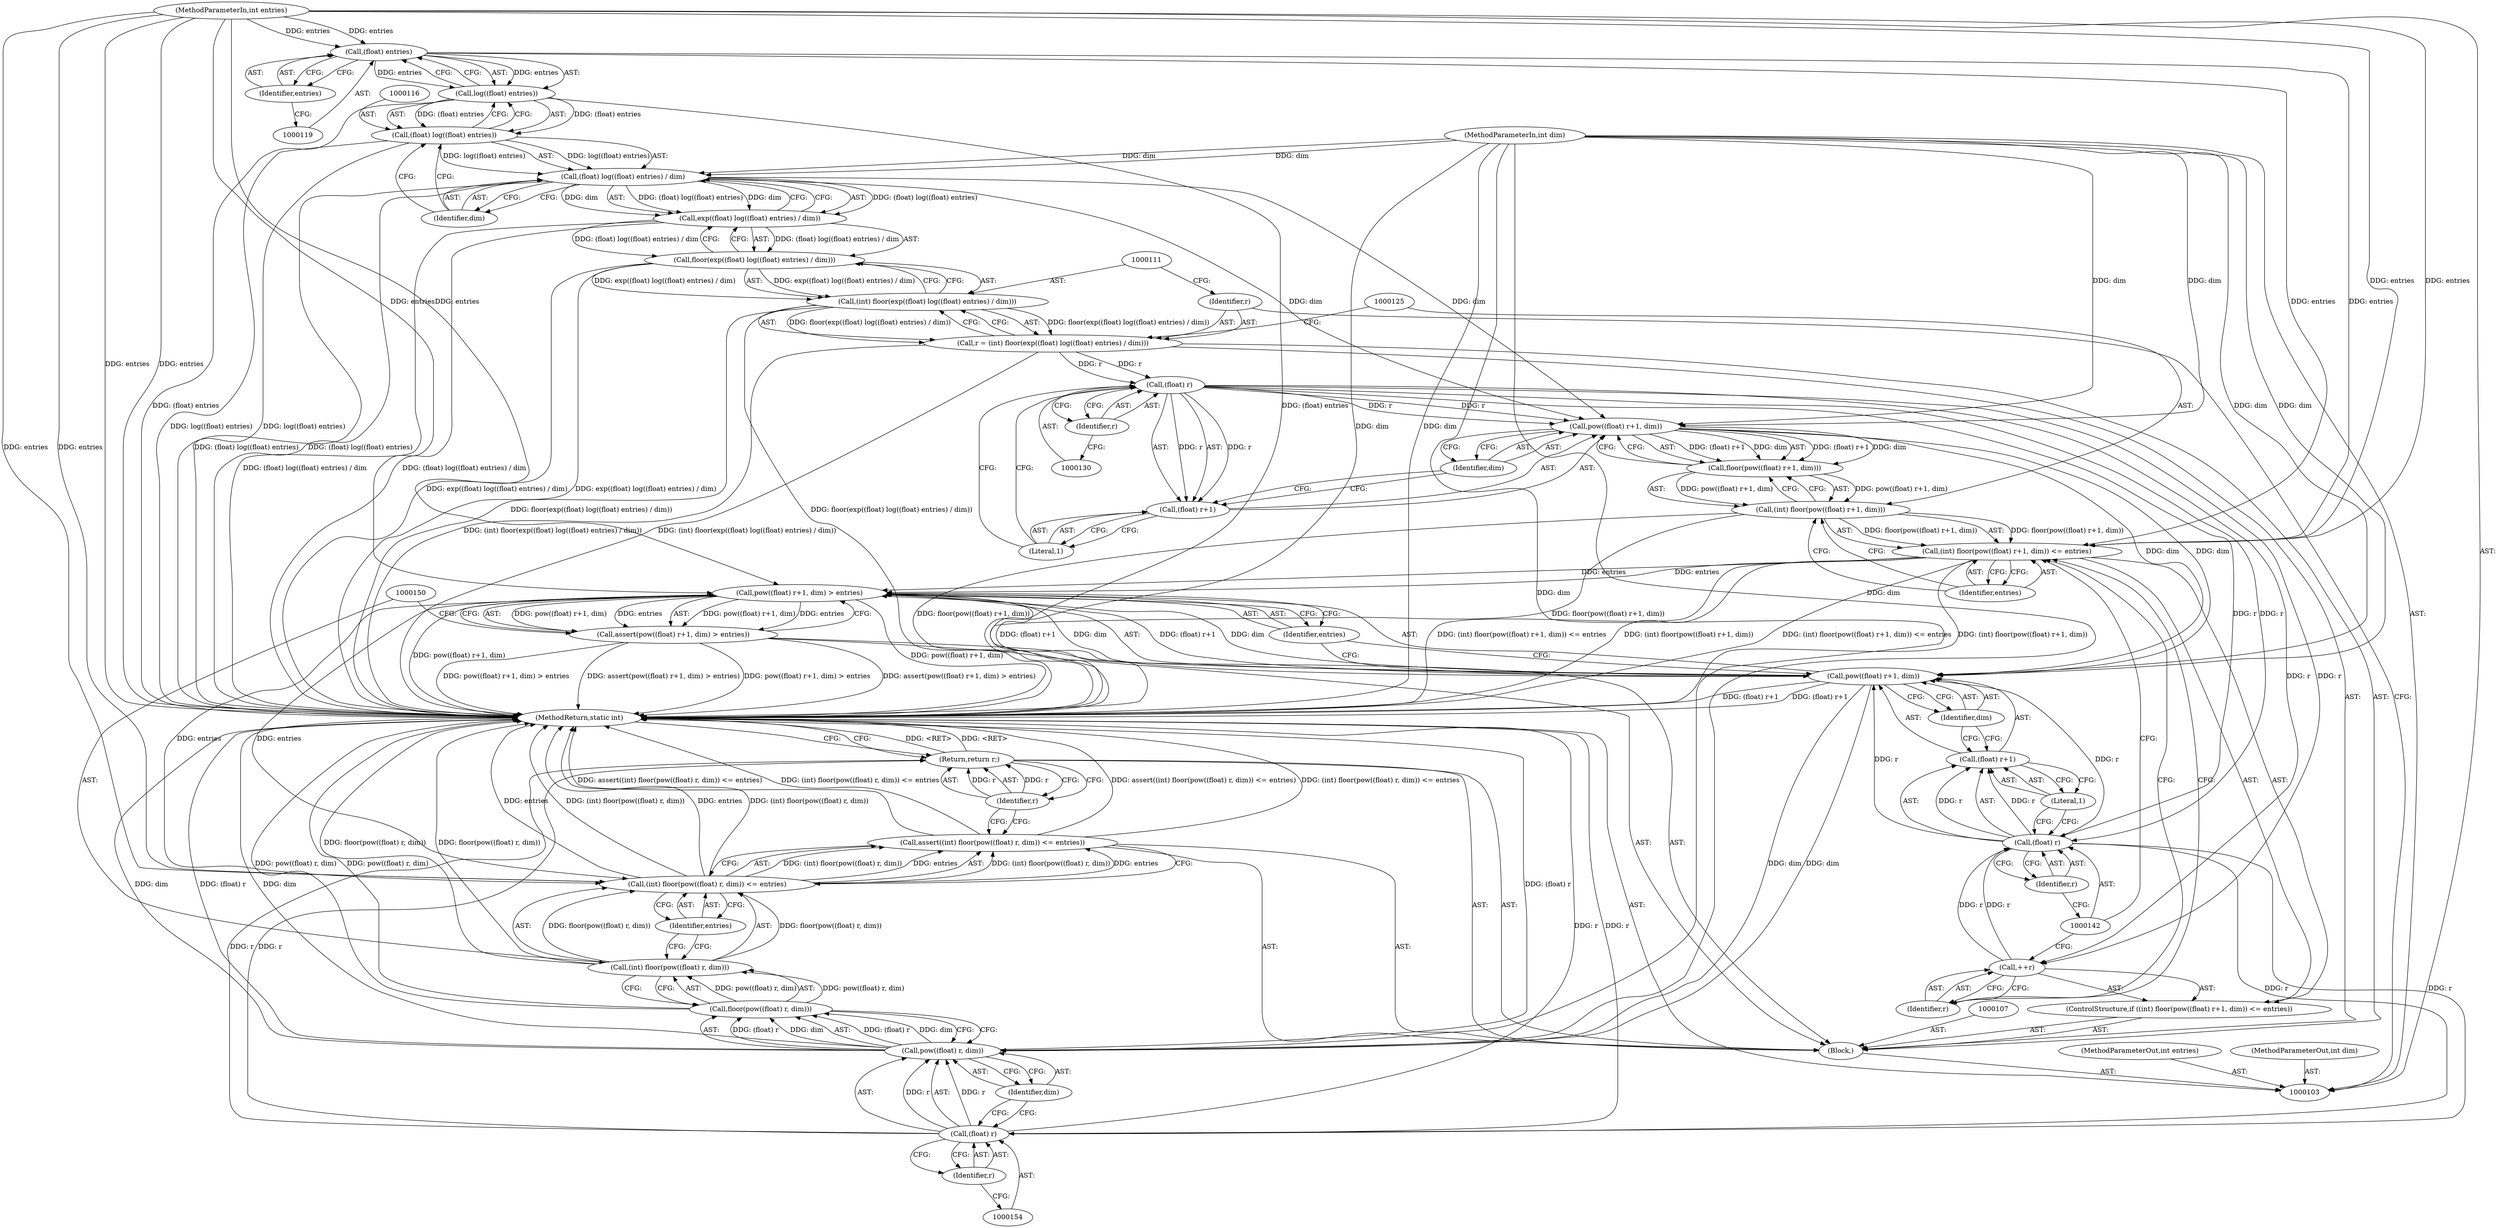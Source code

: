 digraph "1_stb_98fdfc6df88b1e34a736d5e126e6c8139c8de1a6_1" {
"1000160" [label="(MethodReturn,static int)"];
"1000104" [label="(MethodParameterIn,int entries)"];
"1000220" [label="(MethodParameterOut,int entries)"];
"1000105" [label="(MethodParameterIn,int dim)"];
"1000221" [label="(MethodParameterOut,int dim)"];
"1000106" [label="(Block,)"];
"1000110" [label="(Call,(int) floor(exp((float) log((float) entries) / dim)))"];
"1000112" [label="(Call,floor(exp((float) log((float) entries) / dim)))"];
"1000113" [label="(Call,exp((float) log((float) entries) / dim))"];
"1000114" [label="(Call,(float) log((float) entries) / dim)"];
"1000115" [label="(Call,(float) log((float) entries))"];
"1000117" [label="(Call,log((float) entries))"];
"1000118" [label="(Call,(float) entries)"];
"1000120" [label="(Identifier,entries)"];
"1000121" [label="(Identifier,dim)"];
"1000108" [label="(Call,r = (int) floor(exp((float) log((float) entries) / dim)))"];
"1000109" [label="(Identifier,r)"];
"1000126" [label="(Call,floor(pow((float) r+1, dim)))"];
"1000127" [label="(Call,pow((float) r+1, dim))"];
"1000128" [label="(Call,(float) r+1)"];
"1000129" [label="(Call,(float) r)"];
"1000131" [label="(Identifier,r)"];
"1000132" [label="(Literal,1)"];
"1000133" [label="(Identifier,dim)"];
"1000122" [label="(ControlStructure,if ((int) floor(pow((float) r+1, dim)) <= entries))"];
"1000134" [label="(Identifier,entries)"];
"1000123" [label="(Call,(int) floor(pow((float) r+1, dim)) <= entries)"];
"1000124" [label="(Call,(int) floor(pow((float) r+1, dim)))"];
"1000135" [label="(Call,++r)"];
"1000136" [label="(Identifier,r)"];
"1000138" [label="(Call,pow((float) r+1, dim) > entries)"];
"1000139" [label="(Call,pow((float) r+1, dim))"];
"1000140" [label="(Call,(float) r+1)"];
"1000141" [label="(Call,(float) r)"];
"1000143" [label="(Identifier,r)"];
"1000144" [label="(Literal,1)"];
"1000145" [label="(Identifier,dim)"];
"1000137" [label="(Call,assert(pow((float) r+1, dim) > entries))"];
"1000146" [label="(Identifier,entries)"];
"1000148" [label="(Call,(int) floor(pow((float) r, dim)) <= entries)"];
"1000149" [label="(Call,(int) floor(pow((float) r, dim)))"];
"1000151" [label="(Call,floor(pow((float) r, dim)))"];
"1000152" [label="(Call,pow((float) r, dim))"];
"1000153" [label="(Call,(float) r)"];
"1000147" [label="(Call,assert((int) floor(pow((float) r, dim)) <= entries))"];
"1000155" [label="(Identifier,r)"];
"1000156" [label="(Identifier,dim)"];
"1000157" [label="(Identifier,entries)"];
"1000159" [label="(Identifier,r)"];
"1000158" [label="(Return,return r;)"];
"1000160" -> "1000103"  [label="AST: "];
"1000160" -> "1000158"  [label="CFG: "];
"1000158" -> "1000160"  [label="DDG: <RET>"];
"1000115" -> "1000160"  [label="DDG: log((float) entries)"];
"1000124" -> "1000160"  [label="DDG: floor(pow((float) r+1, dim))"];
"1000149" -> "1000160"  [label="DDG: floor(pow((float) r, dim))"];
"1000148" -> "1000160"  [label="DDG: entries"];
"1000148" -> "1000160"  [label="DDG: (int) floor(pow((float) r, dim))"];
"1000104" -> "1000160"  [label="DDG: entries"];
"1000105" -> "1000160"  [label="DDG: dim"];
"1000113" -> "1000160"  [label="DDG: (float) log((float) entries) / dim"];
"1000153" -> "1000160"  [label="DDG: r"];
"1000114" -> "1000160"  [label="DDG: (float) log((float) entries)"];
"1000152" -> "1000160"  [label="DDG: (float) r"];
"1000152" -> "1000160"  [label="DDG: dim"];
"1000117" -> "1000160"  [label="DDG: (float) entries"];
"1000110" -> "1000160"  [label="DDG: floor(exp((float) log((float) entries) / dim))"];
"1000147" -> "1000160"  [label="DDG: assert((int) floor(pow((float) r, dim)) <= entries)"];
"1000147" -> "1000160"  [label="DDG: (int) floor(pow((float) r, dim)) <= entries"];
"1000137" -> "1000160"  [label="DDG: assert(pow((float) r+1, dim) > entries)"];
"1000137" -> "1000160"  [label="DDG: pow((float) r+1, dim) > entries"];
"1000123" -> "1000160"  [label="DDG: (int) floor(pow((float) r+1, dim))"];
"1000123" -> "1000160"  [label="DDG: (int) floor(pow((float) r+1, dim)) <= entries"];
"1000138" -> "1000160"  [label="DDG: pow((float) r+1, dim)"];
"1000139" -> "1000160"  [label="DDG: (float) r+1"];
"1000151" -> "1000160"  [label="DDG: pow((float) r, dim)"];
"1000112" -> "1000160"  [label="DDG: exp((float) log((float) entries) / dim)"];
"1000108" -> "1000160"  [label="DDG: (int) floor(exp((float) log((float) entries) / dim))"];
"1000104" -> "1000103"  [label="AST: "];
"1000104" -> "1000160"  [label="DDG: entries"];
"1000104" -> "1000118"  [label="DDG: entries"];
"1000104" -> "1000123"  [label="DDG: entries"];
"1000104" -> "1000138"  [label="DDG: entries"];
"1000104" -> "1000148"  [label="DDG: entries"];
"1000220" -> "1000103"  [label="AST: "];
"1000105" -> "1000103"  [label="AST: "];
"1000105" -> "1000160"  [label="DDG: dim"];
"1000105" -> "1000114"  [label="DDG: dim"];
"1000105" -> "1000127"  [label="DDG: dim"];
"1000105" -> "1000139"  [label="DDG: dim"];
"1000105" -> "1000152"  [label="DDG: dim"];
"1000221" -> "1000103"  [label="AST: "];
"1000106" -> "1000103"  [label="AST: "];
"1000107" -> "1000106"  [label="AST: "];
"1000108" -> "1000106"  [label="AST: "];
"1000122" -> "1000106"  [label="AST: "];
"1000137" -> "1000106"  [label="AST: "];
"1000147" -> "1000106"  [label="AST: "];
"1000158" -> "1000106"  [label="AST: "];
"1000110" -> "1000108"  [label="AST: "];
"1000110" -> "1000112"  [label="CFG: "];
"1000111" -> "1000110"  [label="AST: "];
"1000112" -> "1000110"  [label="AST: "];
"1000108" -> "1000110"  [label="CFG: "];
"1000110" -> "1000160"  [label="DDG: floor(exp((float) log((float) entries) / dim))"];
"1000110" -> "1000108"  [label="DDG: floor(exp((float) log((float) entries) / dim))"];
"1000112" -> "1000110"  [label="DDG: exp((float) log((float) entries) / dim)"];
"1000112" -> "1000110"  [label="AST: "];
"1000112" -> "1000113"  [label="CFG: "];
"1000113" -> "1000112"  [label="AST: "];
"1000110" -> "1000112"  [label="CFG: "];
"1000112" -> "1000160"  [label="DDG: exp((float) log((float) entries) / dim)"];
"1000112" -> "1000110"  [label="DDG: exp((float) log((float) entries) / dim)"];
"1000113" -> "1000112"  [label="DDG: (float) log((float) entries) / dim"];
"1000113" -> "1000112"  [label="AST: "];
"1000113" -> "1000114"  [label="CFG: "];
"1000114" -> "1000113"  [label="AST: "];
"1000112" -> "1000113"  [label="CFG: "];
"1000113" -> "1000160"  [label="DDG: (float) log((float) entries) / dim"];
"1000113" -> "1000112"  [label="DDG: (float) log((float) entries) / dim"];
"1000114" -> "1000113"  [label="DDG: (float) log((float) entries)"];
"1000114" -> "1000113"  [label="DDG: dim"];
"1000114" -> "1000113"  [label="AST: "];
"1000114" -> "1000121"  [label="CFG: "];
"1000115" -> "1000114"  [label="AST: "];
"1000121" -> "1000114"  [label="AST: "];
"1000113" -> "1000114"  [label="CFG: "];
"1000114" -> "1000160"  [label="DDG: (float) log((float) entries)"];
"1000114" -> "1000113"  [label="DDG: (float) log((float) entries)"];
"1000114" -> "1000113"  [label="DDG: dim"];
"1000115" -> "1000114"  [label="DDG: log((float) entries)"];
"1000105" -> "1000114"  [label="DDG: dim"];
"1000114" -> "1000127"  [label="DDG: dim"];
"1000115" -> "1000114"  [label="AST: "];
"1000115" -> "1000117"  [label="CFG: "];
"1000116" -> "1000115"  [label="AST: "];
"1000117" -> "1000115"  [label="AST: "];
"1000121" -> "1000115"  [label="CFG: "];
"1000115" -> "1000160"  [label="DDG: log((float) entries)"];
"1000115" -> "1000114"  [label="DDG: log((float) entries)"];
"1000117" -> "1000115"  [label="DDG: (float) entries"];
"1000117" -> "1000115"  [label="AST: "];
"1000117" -> "1000118"  [label="CFG: "];
"1000118" -> "1000117"  [label="AST: "];
"1000115" -> "1000117"  [label="CFG: "];
"1000117" -> "1000160"  [label="DDG: (float) entries"];
"1000117" -> "1000115"  [label="DDG: (float) entries"];
"1000118" -> "1000117"  [label="DDG: entries"];
"1000118" -> "1000117"  [label="AST: "];
"1000118" -> "1000120"  [label="CFG: "];
"1000119" -> "1000118"  [label="AST: "];
"1000120" -> "1000118"  [label="AST: "];
"1000117" -> "1000118"  [label="CFG: "];
"1000118" -> "1000117"  [label="DDG: entries"];
"1000104" -> "1000118"  [label="DDG: entries"];
"1000118" -> "1000123"  [label="DDG: entries"];
"1000120" -> "1000118"  [label="AST: "];
"1000120" -> "1000119"  [label="CFG: "];
"1000118" -> "1000120"  [label="CFG: "];
"1000121" -> "1000114"  [label="AST: "];
"1000121" -> "1000115"  [label="CFG: "];
"1000114" -> "1000121"  [label="CFG: "];
"1000108" -> "1000106"  [label="AST: "];
"1000108" -> "1000110"  [label="CFG: "];
"1000109" -> "1000108"  [label="AST: "];
"1000110" -> "1000108"  [label="AST: "];
"1000125" -> "1000108"  [label="CFG: "];
"1000108" -> "1000160"  [label="DDG: (int) floor(exp((float) log((float) entries) / dim))"];
"1000110" -> "1000108"  [label="DDG: floor(exp((float) log((float) entries) / dim))"];
"1000108" -> "1000129"  [label="DDG: r"];
"1000109" -> "1000108"  [label="AST: "];
"1000109" -> "1000103"  [label="CFG: "];
"1000111" -> "1000109"  [label="CFG: "];
"1000126" -> "1000124"  [label="AST: "];
"1000126" -> "1000127"  [label="CFG: "];
"1000127" -> "1000126"  [label="AST: "];
"1000124" -> "1000126"  [label="CFG: "];
"1000126" -> "1000124"  [label="DDG: pow((float) r+1, dim)"];
"1000127" -> "1000126"  [label="DDG: (float) r+1"];
"1000127" -> "1000126"  [label="DDG: dim"];
"1000127" -> "1000126"  [label="AST: "];
"1000127" -> "1000133"  [label="CFG: "];
"1000128" -> "1000127"  [label="AST: "];
"1000133" -> "1000127"  [label="AST: "];
"1000126" -> "1000127"  [label="CFG: "];
"1000127" -> "1000126"  [label="DDG: (float) r+1"];
"1000127" -> "1000126"  [label="DDG: dim"];
"1000129" -> "1000127"  [label="DDG: r"];
"1000114" -> "1000127"  [label="DDG: dim"];
"1000105" -> "1000127"  [label="DDG: dim"];
"1000127" -> "1000139"  [label="DDG: dim"];
"1000128" -> "1000127"  [label="AST: "];
"1000128" -> "1000132"  [label="CFG: "];
"1000129" -> "1000128"  [label="AST: "];
"1000132" -> "1000128"  [label="AST: "];
"1000133" -> "1000128"  [label="CFG: "];
"1000129" -> "1000128"  [label="DDG: r"];
"1000129" -> "1000128"  [label="AST: "];
"1000129" -> "1000131"  [label="CFG: "];
"1000130" -> "1000129"  [label="AST: "];
"1000131" -> "1000129"  [label="AST: "];
"1000132" -> "1000129"  [label="CFG: "];
"1000129" -> "1000127"  [label="DDG: r"];
"1000129" -> "1000128"  [label="DDG: r"];
"1000108" -> "1000129"  [label="DDG: r"];
"1000129" -> "1000135"  [label="DDG: r"];
"1000129" -> "1000141"  [label="DDG: r"];
"1000131" -> "1000129"  [label="AST: "];
"1000131" -> "1000130"  [label="CFG: "];
"1000129" -> "1000131"  [label="CFG: "];
"1000132" -> "1000128"  [label="AST: "];
"1000132" -> "1000129"  [label="CFG: "];
"1000128" -> "1000132"  [label="CFG: "];
"1000133" -> "1000127"  [label="AST: "];
"1000133" -> "1000128"  [label="CFG: "];
"1000127" -> "1000133"  [label="CFG: "];
"1000122" -> "1000106"  [label="AST: "];
"1000123" -> "1000122"  [label="AST: "];
"1000135" -> "1000122"  [label="AST: "];
"1000134" -> "1000123"  [label="AST: "];
"1000134" -> "1000124"  [label="CFG: "];
"1000123" -> "1000134"  [label="CFG: "];
"1000123" -> "1000122"  [label="AST: "];
"1000123" -> "1000134"  [label="CFG: "];
"1000124" -> "1000123"  [label="AST: "];
"1000134" -> "1000123"  [label="AST: "];
"1000136" -> "1000123"  [label="CFG: "];
"1000142" -> "1000123"  [label="CFG: "];
"1000123" -> "1000160"  [label="DDG: (int) floor(pow((float) r+1, dim))"];
"1000123" -> "1000160"  [label="DDG: (int) floor(pow((float) r+1, dim)) <= entries"];
"1000124" -> "1000123"  [label="DDG: floor(pow((float) r+1, dim))"];
"1000118" -> "1000123"  [label="DDG: entries"];
"1000104" -> "1000123"  [label="DDG: entries"];
"1000123" -> "1000138"  [label="DDG: entries"];
"1000124" -> "1000123"  [label="AST: "];
"1000124" -> "1000126"  [label="CFG: "];
"1000125" -> "1000124"  [label="AST: "];
"1000126" -> "1000124"  [label="AST: "];
"1000134" -> "1000124"  [label="CFG: "];
"1000124" -> "1000160"  [label="DDG: floor(pow((float) r+1, dim))"];
"1000124" -> "1000123"  [label="DDG: floor(pow((float) r+1, dim))"];
"1000126" -> "1000124"  [label="DDG: pow((float) r+1, dim)"];
"1000135" -> "1000122"  [label="AST: "];
"1000135" -> "1000136"  [label="CFG: "];
"1000136" -> "1000135"  [label="AST: "];
"1000142" -> "1000135"  [label="CFG: "];
"1000129" -> "1000135"  [label="DDG: r"];
"1000135" -> "1000141"  [label="DDG: r"];
"1000136" -> "1000135"  [label="AST: "];
"1000136" -> "1000123"  [label="CFG: "];
"1000135" -> "1000136"  [label="CFG: "];
"1000138" -> "1000137"  [label="AST: "];
"1000138" -> "1000146"  [label="CFG: "];
"1000139" -> "1000138"  [label="AST: "];
"1000146" -> "1000138"  [label="AST: "];
"1000137" -> "1000138"  [label="CFG: "];
"1000138" -> "1000160"  [label="DDG: pow((float) r+1, dim)"];
"1000138" -> "1000137"  [label="DDG: pow((float) r+1, dim)"];
"1000138" -> "1000137"  [label="DDG: entries"];
"1000139" -> "1000138"  [label="DDG: (float) r+1"];
"1000139" -> "1000138"  [label="DDG: dim"];
"1000123" -> "1000138"  [label="DDG: entries"];
"1000104" -> "1000138"  [label="DDG: entries"];
"1000138" -> "1000148"  [label="DDG: entries"];
"1000139" -> "1000138"  [label="AST: "];
"1000139" -> "1000145"  [label="CFG: "];
"1000140" -> "1000139"  [label="AST: "];
"1000145" -> "1000139"  [label="AST: "];
"1000146" -> "1000139"  [label="CFG: "];
"1000139" -> "1000160"  [label="DDG: (float) r+1"];
"1000139" -> "1000138"  [label="DDG: (float) r+1"];
"1000139" -> "1000138"  [label="DDG: dim"];
"1000141" -> "1000139"  [label="DDG: r"];
"1000127" -> "1000139"  [label="DDG: dim"];
"1000105" -> "1000139"  [label="DDG: dim"];
"1000139" -> "1000152"  [label="DDG: dim"];
"1000140" -> "1000139"  [label="AST: "];
"1000140" -> "1000144"  [label="CFG: "];
"1000141" -> "1000140"  [label="AST: "];
"1000144" -> "1000140"  [label="AST: "];
"1000145" -> "1000140"  [label="CFG: "];
"1000141" -> "1000140"  [label="DDG: r"];
"1000141" -> "1000140"  [label="AST: "];
"1000141" -> "1000143"  [label="CFG: "];
"1000142" -> "1000141"  [label="AST: "];
"1000143" -> "1000141"  [label="AST: "];
"1000144" -> "1000141"  [label="CFG: "];
"1000141" -> "1000139"  [label="DDG: r"];
"1000141" -> "1000140"  [label="DDG: r"];
"1000135" -> "1000141"  [label="DDG: r"];
"1000129" -> "1000141"  [label="DDG: r"];
"1000141" -> "1000153"  [label="DDG: r"];
"1000143" -> "1000141"  [label="AST: "];
"1000143" -> "1000142"  [label="CFG: "];
"1000141" -> "1000143"  [label="CFG: "];
"1000144" -> "1000140"  [label="AST: "];
"1000144" -> "1000141"  [label="CFG: "];
"1000140" -> "1000144"  [label="CFG: "];
"1000145" -> "1000139"  [label="AST: "];
"1000145" -> "1000140"  [label="CFG: "];
"1000139" -> "1000145"  [label="CFG: "];
"1000137" -> "1000106"  [label="AST: "];
"1000137" -> "1000138"  [label="CFG: "];
"1000138" -> "1000137"  [label="AST: "];
"1000150" -> "1000137"  [label="CFG: "];
"1000137" -> "1000160"  [label="DDG: assert(pow((float) r+1, dim) > entries)"];
"1000137" -> "1000160"  [label="DDG: pow((float) r+1, dim) > entries"];
"1000138" -> "1000137"  [label="DDG: pow((float) r+1, dim)"];
"1000138" -> "1000137"  [label="DDG: entries"];
"1000146" -> "1000138"  [label="AST: "];
"1000146" -> "1000139"  [label="CFG: "];
"1000138" -> "1000146"  [label="CFG: "];
"1000148" -> "1000147"  [label="AST: "];
"1000148" -> "1000157"  [label="CFG: "];
"1000149" -> "1000148"  [label="AST: "];
"1000157" -> "1000148"  [label="AST: "];
"1000147" -> "1000148"  [label="CFG: "];
"1000148" -> "1000160"  [label="DDG: entries"];
"1000148" -> "1000160"  [label="DDG: (int) floor(pow((float) r, dim))"];
"1000148" -> "1000147"  [label="DDG: (int) floor(pow((float) r, dim))"];
"1000148" -> "1000147"  [label="DDG: entries"];
"1000149" -> "1000148"  [label="DDG: floor(pow((float) r, dim))"];
"1000138" -> "1000148"  [label="DDG: entries"];
"1000104" -> "1000148"  [label="DDG: entries"];
"1000149" -> "1000148"  [label="AST: "];
"1000149" -> "1000151"  [label="CFG: "];
"1000150" -> "1000149"  [label="AST: "];
"1000151" -> "1000149"  [label="AST: "];
"1000157" -> "1000149"  [label="CFG: "];
"1000149" -> "1000160"  [label="DDG: floor(pow((float) r, dim))"];
"1000149" -> "1000148"  [label="DDG: floor(pow((float) r, dim))"];
"1000151" -> "1000149"  [label="DDG: pow((float) r, dim)"];
"1000151" -> "1000149"  [label="AST: "];
"1000151" -> "1000152"  [label="CFG: "];
"1000152" -> "1000151"  [label="AST: "];
"1000149" -> "1000151"  [label="CFG: "];
"1000151" -> "1000160"  [label="DDG: pow((float) r, dim)"];
"1000151" -> "1000149"  [label="DDG: pow((float) r, dim)"];
"1000152" -> "1000151"  [label="DDG: (float) r"];
"1000152" -> "1000151"  [label="DDG: dim"];
"1000152" -> "1000151"  [label="AST: "];
"1000152" -> "1000156"  [label="CFG: "];
"1000153" -> "1000152"  [label="AST: "];
"1000156" -> "1000152"  [label="AST: "];
"1000151" -> "1000152"  [label="CFG: "];
"1000152" -> "1000160"  [label="DDG: (float) r"];
"1000152" -> "1000160"  [label="DDG: dim"];
"1000152" -> "1000151"  [label="DDG: (float) r"];
"1000152" -> "1000151"  [label="DDG: dim"];
"1000153" -> "1000152"  [label="DDG: r"];
"1000139" -> "1000152"  [label="DDG: dim"];
"1000105" -> "1000152"  [label="DDG: dim"];
"1000153" -> "1000152"  [label="AST: "];
"1000153" -> "1000155"  [label="CFG: "];
"1000154" -> "1000153"  [label="AST: "];
"1000155" -> "1000153"  [label="AST: "];
"1000156" -> "1000153"  [label="CFG: "];
"1000153" -> "1000160"  [label="DDG: r"];
"1000153" -> "1000152"  [label="DDG: r"];
"1000141" -> "1000153"  [label="DDG: r"];
"1000153" -> "1000158"  [label="DDG: r"];
"1000147" -> "1000106"  [label="AST: "];
"1000147" -> "1000148"  [label="CFG: "];
"1000148" -> "1000147"  [label="AST: "];
"1000159" -> "1000147"  [label="CFG: "];
"1000147" -> "1000160"  [label="DDG: assert((int) floor(pow((float) r, dim)) <= entries)"];
"1000147" -> "1000160"  [label="DDG: (int) floor(pow((float) r, dim)) <= entries"];
"1000148" -> "1000147"  [label="DDG: (int) floor(pow((float) r, dim))"];
"1000148" -> "1000147"  [label="DDG: entries"];
"1000155" -> "1000153"  [label="AST: "];
"1000155" -> "1000154"  [label="CFG: "];
"1000153" -> "1000155"  [label="CFG: "];
"1000156" -> "1000152"  [label="AST: "];
"1000156" -> "1000153"  [label="CFG: "];
"1000152" -> "1000156"  [label="CFG: "];
"1000157" -> "1000148"  [label="AST: "];
"1000157" -> "1000149"  [label="CFG: "];
"1000148" -> "1000157"  [label="CFG: "];
"1000159" -> "1000158"  [label="AST: "];
"1000159" -> "1000147"  [label="CFG: "];
"1000158" -> "1000159"  [label="CFG: "];
"1000159" -> "1000158"  [label="DDG: r"];
"1000158" -> "1000106"  [label="AST: "];
"1000158" -> "1000159"  [label="CFG: "];
"1000159" -> "1000158"  [label="AST: "];
"1000160" -> "1000158"  [label="CFG: "];
"1000158" -> "1000160"  [label="DDG: <RET>"];
"1000159" -> "1000158"  [label="DDG: r"];
"1000153" -> "1000158"  [label="DDG: r"];
}
